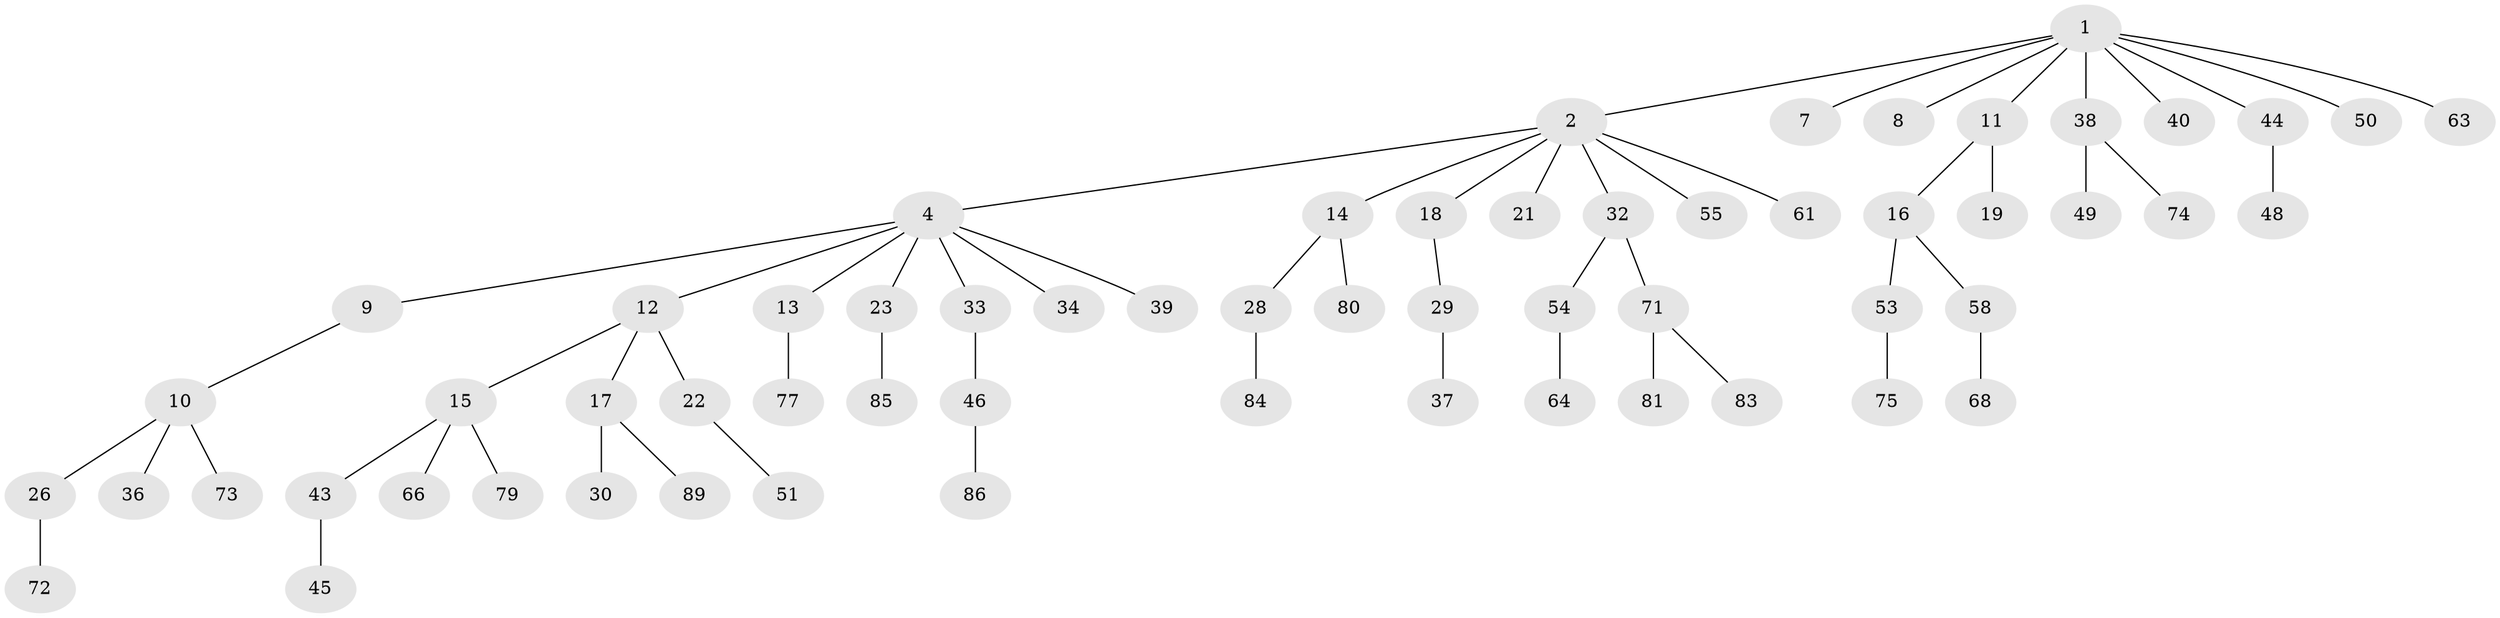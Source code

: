// Generated by graph-tools (version 1.1) at 2025/24/03/03/25 07:24:07]
// undirected, 62 vertices, 61 edges
graph export_dot {
graph [start="1"]
  node [color=gray90,style=filled];
  1 [super="+3"];
  2 [super="+6"];
  4 [super="+5"];
  7 [super="+87"];
  8;
  9;
  10 [super="+20"];
  11 [super="+35"];
  12 [super="+69"];
  13;
  14;
  15 [super="+41"];
  16;
  17 [super="+59"];
  18 [super="+24"];
  19 [super="+52"];
  21 [super="+25"];
  22 [super="+27"];
  23 [super="+76"];
  26;
  28 [super="+78"];
  29 [super="+70"];
  30 [super="+31"];
  32 [super="+42"];
  33;
  34 [super="+47"];
  36;
  37;
  38 [super="+65"];
  39 [super="+56"];
  40;
  43 [super="+67"];
  44;
  45;
  46;
  48 [super="+62"];
  49;
  50 [super="+57"];
  51;
  53;
  54;
  55;
  58 [super="+60"];
  61;
  63;
  64 [super="+88"];
  66;
  68;
  71 [super="+82"];
  72;
  73;
  74;
  75;
  77;
  79;
  80;
  81;
  83;
  84;
  85;
  86;
  89;
  1 -- 2;
  1 -- 8;
  1 -- 44;
  1 -- 50;
  1 -- 38;
  1 -- 7;
  1 -- 40;
  1 -- 11;
  1 -- 63;
  2 -- 4;
  2 -- 14;
  2 -- 21;
  2 -- 55;
  2 -- 32;
  2 -- 18;
  2 -- 61;
  4 -- 9;
  4 -- 23;
  4 -- 33;
  4 -- 34;
  4 -- 39;
  4 -- 13;
  4 -- 12;
  9 -- 10;
  10 -- 26;
  10 -- 73;
  10 -- 36;
  11 -- 16;
  11 -- 19;
  12 -- 15;
  12 -- 17;
  12 -- 22;
  13 -- 77;
  14 -- 28;
  14 -- 80;
  15 -- 66;
  15 -- 43;
  15 -- 79;
  16 -- 53;
  16 -- 58;
  17 -- 30;
  17 -- 89;
  18 -- 29;
  22 -- 51;
  23 -- 85;
  26 -- 72;
  28 -- 84;
  29 -- 37;
  32 -- 54;
  32 -- 71;
  33 -- 46;
  38 -- 49;
  38 -- 74;
  43 -- 45;
  44 -- 48;
  46 -- 86;
  53 -- 75;
  54 -- 64;
  58 -- 68;
  71 -- 81;
  71 -- 83;
}
